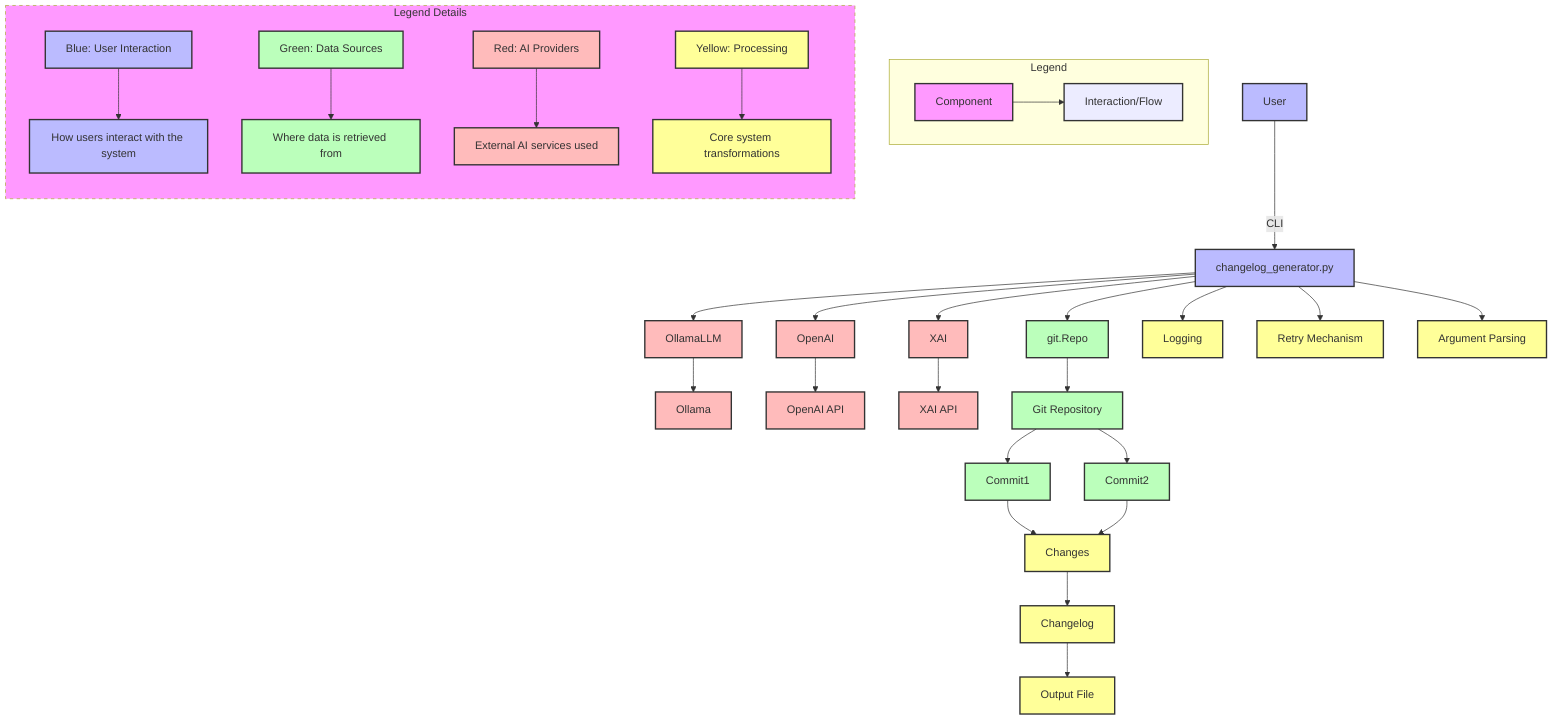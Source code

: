 graph TD
    %% Legend
    subgraph Legend
        direction LR
        L1[Component] --> L2[Interaction/Flow]
        style L1 fill:#f9f,stroke:#333,stroke-width:2px
        style L2 stroke:#333,stroke-width:2px
    end

    %% Main Architecture
    A[User] -->|CLI| B[changelog_generator.py]
    style A fill:#bbf,stroke:#333,stroke-width:2px
    style B fill:#bbf,stroke:#333,stroke-width:2px

    B --> C[git.Repo]
    style C fill:#bfb,stroke:#333,stroke-width:2px
    B --> D[OllamaLLM]
    B --> E[OpenAI]
    B --> F[XAI]
    style D fill:#fbb,stroke:#333,stroke-width:2px
    style E fill:#fbb,stroke:#333,stroke-width:2px
    style F fill:#fbb,stroke:#333,stroke-width:2px
    D --> G[Ollama]
    style G fill:#fbb,stroke:#333,stroke-width:2px
    E --> H[OpenAI API]
    style H fill:#fbb,stroke:#333,stroke-width:2px
    F --> I[XAI API]
    style I fill:#fbb,stroke:#333,stroke-width:2px
    C --> J[Git Repository]
    style J fill:#bfb,stroke:#333,stroke-width:2px
    J --> K[Commit1]
    style K fill:#bfb,stroke:#333,stroke-width:2px
    J --> L[Commit2]
    style L fill:#bfb,stroke:#333,stroke-width:2px
    K --> M[Changes]
    style M fill:#ff9,stroke:#333,stroke-width:2px
    L --> M
    M --> N[Changelog]
    style N fill:#ff9,stroke:#333,stroke-width:2px
    N --> O[Output File]
    style O fill:#ff9,stroke:#333,stroke-width:2px
    B --> P[Logging]
    style P fill:#ff9,stroke:#333,stroke-width:2px
    B --> Q[Retry Mechanism]
    style Q fill:#ff9,stroke:#333,stroke-width:2px
    B --> R[Argument Parsing]
    style R fill:#ff9,stroke:#333,stroke-width:2px

    %% Legend Descriptions
    subgraph LegendDetails [Legend Details]
        direction TB
        L3[Blue: User Interaction] --> L4[How users interact with the system]
        L5[Green: Data Sources] --> L6[Where data is retrieved from]
        L7[Red: AI Providers] --> L8[External AI services used]
        L9[Yellow: Processing] --> L10[Core system transformations]
    end
    
    style L3 fill:#bbf,stroke:#333,stroke-width:2px
    style L4 fill:#bbf,stroke:#333,stroke-width:2px
    style L5 fill:#bfb,stroke:#333,stroke-width:2px
    style L6 fill:#bfb,stroke:#333,stroke-width:2px
    style L7 fill:#fbb,stroke:#333,stroke-width:2px
    style L8 fill:#fbb,stroke:#333,stroke-width:2px
    style L9 fill:#ff9,stroke:#333,stroke-width:2px
    style L10 fill:#ff9,stroke:#333,stroke-width:2px
    
    style LegendDetails fill:#f9f,stroke-dasharray:5